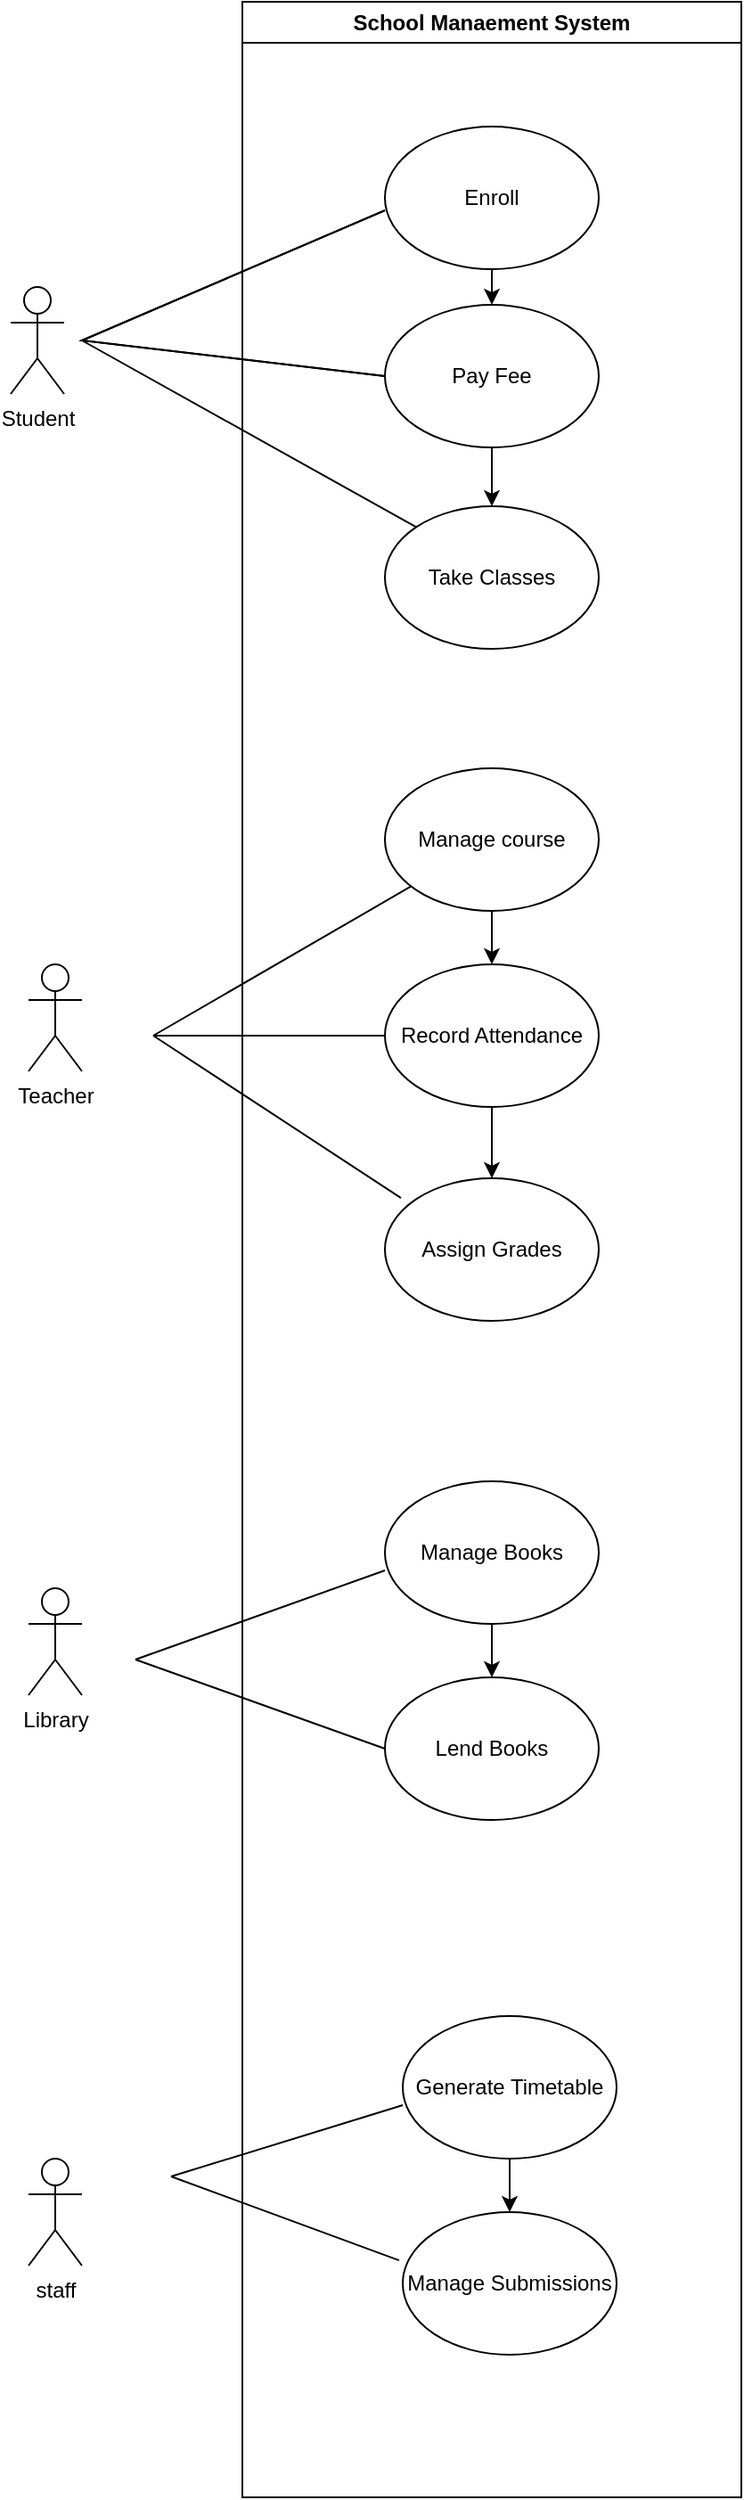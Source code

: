 <mxfile>
    <diagram name="Page-1" id="e7e014a7-5840-1c2e-5031-d8a46d1fe8dd">
        <mxGraphModel dx="1087" dy="755" grid="1" gridSize="10" guides="1" tooltips="1" connect="1" arrows="1" fold="1" page="1" pageScale="1" pageWidth="1169" pageHeight="826" background="none" math="0" shadow="0">
            <root>
                <mxCell id="0"/>
                <mxCell id="1" parent="0"/>
                <mxCell id="3" value="School Manaement System" style="swimlane;whiteSpace=wrap" parent="1" vertex="1">
                    <mxGeometry x="430" y="90" width="280" height="1400" as="geometry"/>
                </mxCell>
                <mxCell id="4" style="edgeStyle=none;html=1;" edge="1" parent="3" source="vLWBK4wdmC8ce3NOExXX-42" target="vLWBK4wdmC8ce3NOExXX-44">
                    <mxGeometry relative="1" as="geometry"/>
                </mxCell>
                <mxCell id="vLWBK4wdmC8ce3NOExXX-42" value="Enroll" style="ellipse;whiteSpace=wrap;html=1;" parent="3" vertex="1">
                    <mxGeometry x="80" y="70" width="120" height="80" as="geometry"/>
                </mxCell>
                <mxCell id="5" style="edgeStyle=none;html=1;entryX=0.5;entryY=0;entryDx=0;entryDy=0;" edge="1" parent="3" source="vLWBK4wdmC8ce3NOExXX-44" target="vLWBK4wdmC8ce3NOExXX-45">
                    <mxGeometry relative="1" as="geometry"/>
                </mxCell>
                <mxCell id="vLWBK4wdmC8ce3NOExXX-44" value="Pay Fee" style="ellipse;whiteSpace=wrap;html=1;" parent="3" vertex="1">
                    <mxGeometry x="80" y="170" width="120" height="80" as="geometry"/>
                </mxCell>
                <mxCell id="vLWBK4wdmC8ce3NOExXX-45" value="Take Classes" style="ellipse;whiteSpace=wrap;html=1;" parent="3" vertex="1">
                    <mxGeometry x="80" y="283" width="120" height="80" as="geometry"/>
                </mxCell>
                <mxCell id="6" style="edgeStyle=none;html=1;" edge="1" parent="3" source="vLWBK4wdmC8ce3NOExXX-46" target="vLWBK4wdmC8ce3NOExXX-47">
                    <mxGeometry relative="1" as="geometry"/>
                </mxCell>
                <mxCell id="vLWBK4wdmC8ce3NOExXX-46" value="Manage course" style="ellipse;whiteSpace=wrap;html=1;" parent="3" vertex="1">
                    <mxGeometry x="80" y="430" width="120" height="80" as="geometry"/>
                </mxCell>
                <mxCell id="7" style="edgeStyle=none;html=1;entryX=0.5;entryY=0;entryDx=0;entryDy=0;" edge="1" parent="3" source="vLWBK4wdmC8ce3NOExXX-47" target="vLWBK4wdmC8ce3NOExXX-48">
                    <mxGeometry relative="1" as="geometry"/>
                </mxCell>
                <mxCell id="vLWBK4wdmC8ce3NOExXX-47" value="Record Attendance" style="ellipse;whiteSpace=wrap;html=1;" parent="3" vertex="1">
                    <mxGeometry x="80" y="540" width="120" height="80" as="geometry"/>
                </mxCell>
                <mxCell id="vLWBK4wdmC8ce3NOExXX-48" value="Assign Grades" style="ellipse;whiteSpace=wrap;html=1;" parent="3" vertex="1">
                    <mxGeometry x="80" y="660" width="120" height="80" as="geometry"/>
                </mxCell>
                <mxCell id="9" style="edgeStyle=none;html=1;" edge="1" parent="3" source="vLWBK4wdmC8ce3NOExXX-49" target="vLWBK4wdmC8ce3NOExXX-50">
                    <mxGeometry relative="1" as="geometry"/>
                </mxCell>
                <mxCell id="vLWBK4wdmC8ce3NOExXX-49" value="Manage Books" style="ellipse;whiteSpace=wrap;html=1;" parent="3" vertex="1">
                    <mxGeometry x="80" y="830" width="120" height="80" as="geometry"/>
                </mxCell>
                <mxCell id="vLWBK4wdmC8ce3NOExXX-50" value="Lend Books" style="ellipse;whiteSpace=wrap;html=1;" parent="3" vertex="1">
                    <mxGeometry x="80" y="940" width="120" height="80" as="geometry"/>
                </mxCell>
                <mxCell id="10" style="edgeStyle=none;html=1;" edge="1" parent="3" source="vLWBK4wdmC8ce3NOExXX-56" target="vLWBK4wdmC8ce3NOExXX-57">
                    <mxGeometry relative="1" as="geometry"/>
                </mxCell>
                <mxCell id="vLWBK4wdmC8ce3NOExXX-56" value="Generate Timetable" style="ellipse;whiteSpace=wrap;html=1;" parent="3" vertex="1">
                    <mxGeometry x="90" y="1130" width="120" height="80" as="geometry"/>
                </mxCell>
                <mxCell id="vLWBK4wdmC8ce3NOExXX-57" value="Manage Submissions" style="ellipse;whiteSpace=wrap;html=1;" parent="3" vertex="1">
                    <mxGeometry x="90" y="1240" width="120" height="80" as="geometry"/>
                </mxCell>
                <mxCell id="vLWBK4wdmC8ce3NOExXX-62" value="" style="endArrow=none;html=1;rounded=0;entryX=0;entryY=0.588;entryDx=0;entryDy=0;entryPerimeter=0;exitX=0;exitY=0.5;exitDx=0;exitDy=0;" parent="3" source="vLWBK4wdmC8ce3NOExXX-44" target="vLWBK4wdmC8ce3NOExXX-42" edge="1">
                    <mxGeometry width="50" height="50" relative="1" as="geometry">
                        <mxPoint x="70" y="290" as="sourcePoint"/>
                        <mxPoint x="120" y="240" as="targetPoint"/>
                        <Array as="points">
                            <mxPoint x="-90" y="190"/>
                        </Array>
                    </mxGeometry>
                </mxCell>
                <mxCell id="vLWBK4wdmC8ce3NOExXX-63" value="" style="endArrow=none;html=1;rounded=0;exitX=0;exitY=0.5;exitDx=0;exitDy=0;" parent="3" source="vLWBK4wdmC8ce3NOExXX-44" edge="1">
                    <mxGeometry width="50" height="50" relative="1" as="geometry">
                        <mxPoint x="510" y="300" as="sourcePoint"/>
                        <mxPoint x="80" y="117" as="targetPoint"/>
                        <Array as="points">
                            <mxPoint x="-90" y="190"/>
                        </Array>
                    </mxGeometry>
                </mxCell>
                <mxCell id="vLWBK4wdmC8ce3NOExXX-78" value="" style="endArrow=none;html=1;rounded=0;" parent="3" edge="1">
                    <mxGeometry width="50" height="50" relative="1" as="geometry">
                        <mxPoint x="-40" y="1220" as="sourcePoint"/>
                        <mxPoint x="90" y="1180" as="targetPoint"/>
                    </mxGeometry>
                </mxCell>
                <mxCell id="vLWBK4wdmC8ce3NOExXX-51" value="Student" style="shape=umlActor;verticalLabelPosition=bottom;verticalAlign=top;html=1;outlineConnect=0;" parent="1" vertex="1">
                    <mxGeometry x="300" y="250" width="30" height="60" as="geometry"/>
                </mxCell>
                <mxCell id="vLWBK4wdmC8ce3NOExXX-52" value="Teacher" style="shape=umlActor;verticalLabelPosition=bottom;verticalAlign=top;html=1;outlineConnect=0;" parent="1" vertex="1">
                    <mxGeometry x="310" y="630" width="30" height="60" as="geometry"/>
                </mxCell>
                <mxCell id="vLWBK4wdmC8ce3NOExXX-53" value="Library" style="shape=umlActor;verticalLabelPosition=bottom;verticalAlign=top;html=1;outlineConnect=0;" parent="1" vertex="1">
                    <mxGeometry x="310" y="980" width="30" height="60" as="geometry"/>
                </mxCell>
                <mxCell id="vLWBK4wdmC8ce3NOExXX-54" value="staff" style="shape=umlActor;verticalLabelPosition=bottom;verticalAlign=top;html=1;outlineConnect=0;" parent="1" vertex="1">
                    <mxGeometry x="310" y="1300" width="30" height="60" as="geometry"/>
                </mxCell>
                <mxCell id="vLWBK4wdmC8ce3NOExXX-72" value="" style="endArrow=none;html=1;rounded=0;entryX=0;entryY=0.5;entryDx=0;entryDy=0;" parent="1" target="vLWBK4wdmC8ce3NOExXX-47" edge="1">
                    <mxGeometry width="50" height="50" relative="1" as="geometry">
                        <mxPoint x="380" y="670" as="sourcePoint"/>
                        <mxPoint x="430" y="620" as="targetPoint"/>
                    </mxGeometry>
                </mxCell>
                <mxCell id="vLWBK4wdmC8ce3NOExXX-73" value="" style="endArrow=none;html=1;rounded=0;entryX=0.075;entryY=0.138;entryDx=0;entryDy=0;entryPerimeter=0;" parent="1" target="vLWBK4wdmC8ce3NOExXX-48" edge="1">
                    <mxGeometry width="50" height="50" relative="1" as="geometry">
                        <mxPoint x="380" y="670" as="sourcePoint"/>
                        <mxPoint x="430" y="700" as="targetPoint"/>
                    </mxGeometry>
                </mxCell>
                <mxCell id="vLWBK4wdmC8ce3NOExXX-74" value="" style="endArrow=none;html=1;rounded=0;entryX=0;entryY=0;entryDx=0;entryDy=0;" parent="1" target="vLWBK4wdmC8ce3NOExXX-45" edge="1">
                    <mxGeometry width="50" height="50" relative="1" as="geometry">
                        <mxPoint x="340" y="280" as="sourcePoint"/>
                        <mxPoint x="420" y="310" as="targetPoint"/>
                    </mxGeometry>
                </mxCell>
                <mxCell id="vLWBK4wdmC8ce3NOExXX-76" value="" style="endArrow=none;html=1;rounded=0;entryX=0;entryY=0.5;entryDx=0;entryDy=0;" parent="1" target="vLWBK4wdmC8ce3NOExXX-50" edge="1">
                    <mxGeometry width="50" height="50" relative="1" as="geometry">
                        <mxPoint x="370" y="1020" as="sourcePoint"/>
                        <mxPoint x="450" y="940" as="targetPoint"/>
                    </mxGeometry>
                </mxCell>
                <mxCell id="vLWBK4wdmC8ce3NOExXX-68" value="" style="endArrow=none;html=1;rounded=0;" parent="1" target="vLWBK4wdmC8ce3NOExXX-46" edge="1">
                    <mxGeometry width="50" height="50" relative="1" as="geometry">
                        <mxPoint x="380" y="670" as="sourcePoint"/>
                        <mxPoint x="460" y="590" as="targetPoint"/>
                    </mxGeometry>
                </mxCell>
                <mxCell id="vLWBK4wdmC8ce3NOExXX-77" value="" style="endArrow=none;html=1;rounded=0;entryX=0;entryY=0.625;entryDx=0;entryDy=0;entryPerimeter=0;" parent="1" target="vLWBK4wdmC8ce3NOExXX-49" edge="1">
                    <mxGeometry width="50" height="50" relative="1" as="geometry">
                        <mxPoint x="370" y="1020" as="sourcePoint"/>
                        <mxPoint x="450" y="940" as="targetPoint"/>
                    </mxGeometry>
                </mxCell>
                <mxCell id="vLWBK4wdmC8ce3NOExXX-75" value="" style="endArrow=none;html=1;rounded=0;entryX=-0.017;entryY=0.338;entryDx=0;entryDy=0;entryPerimeter=0;" parent="1" target="vLWBK4wdmC8ce3NOExXX-57" edge="1">
                    <mxGeometry width="50" height="50" relative="1" as="geometry">
                        <mxPoint x="390" y="1310" as="sourcePoint"/>
                        <mxPoint x="470" y="1230" as="targetPoint"/>
                    </mxGeometry>
                </mxCell>
            </root>
        </mxGraphModel>
    </diagram>
</mxfile>